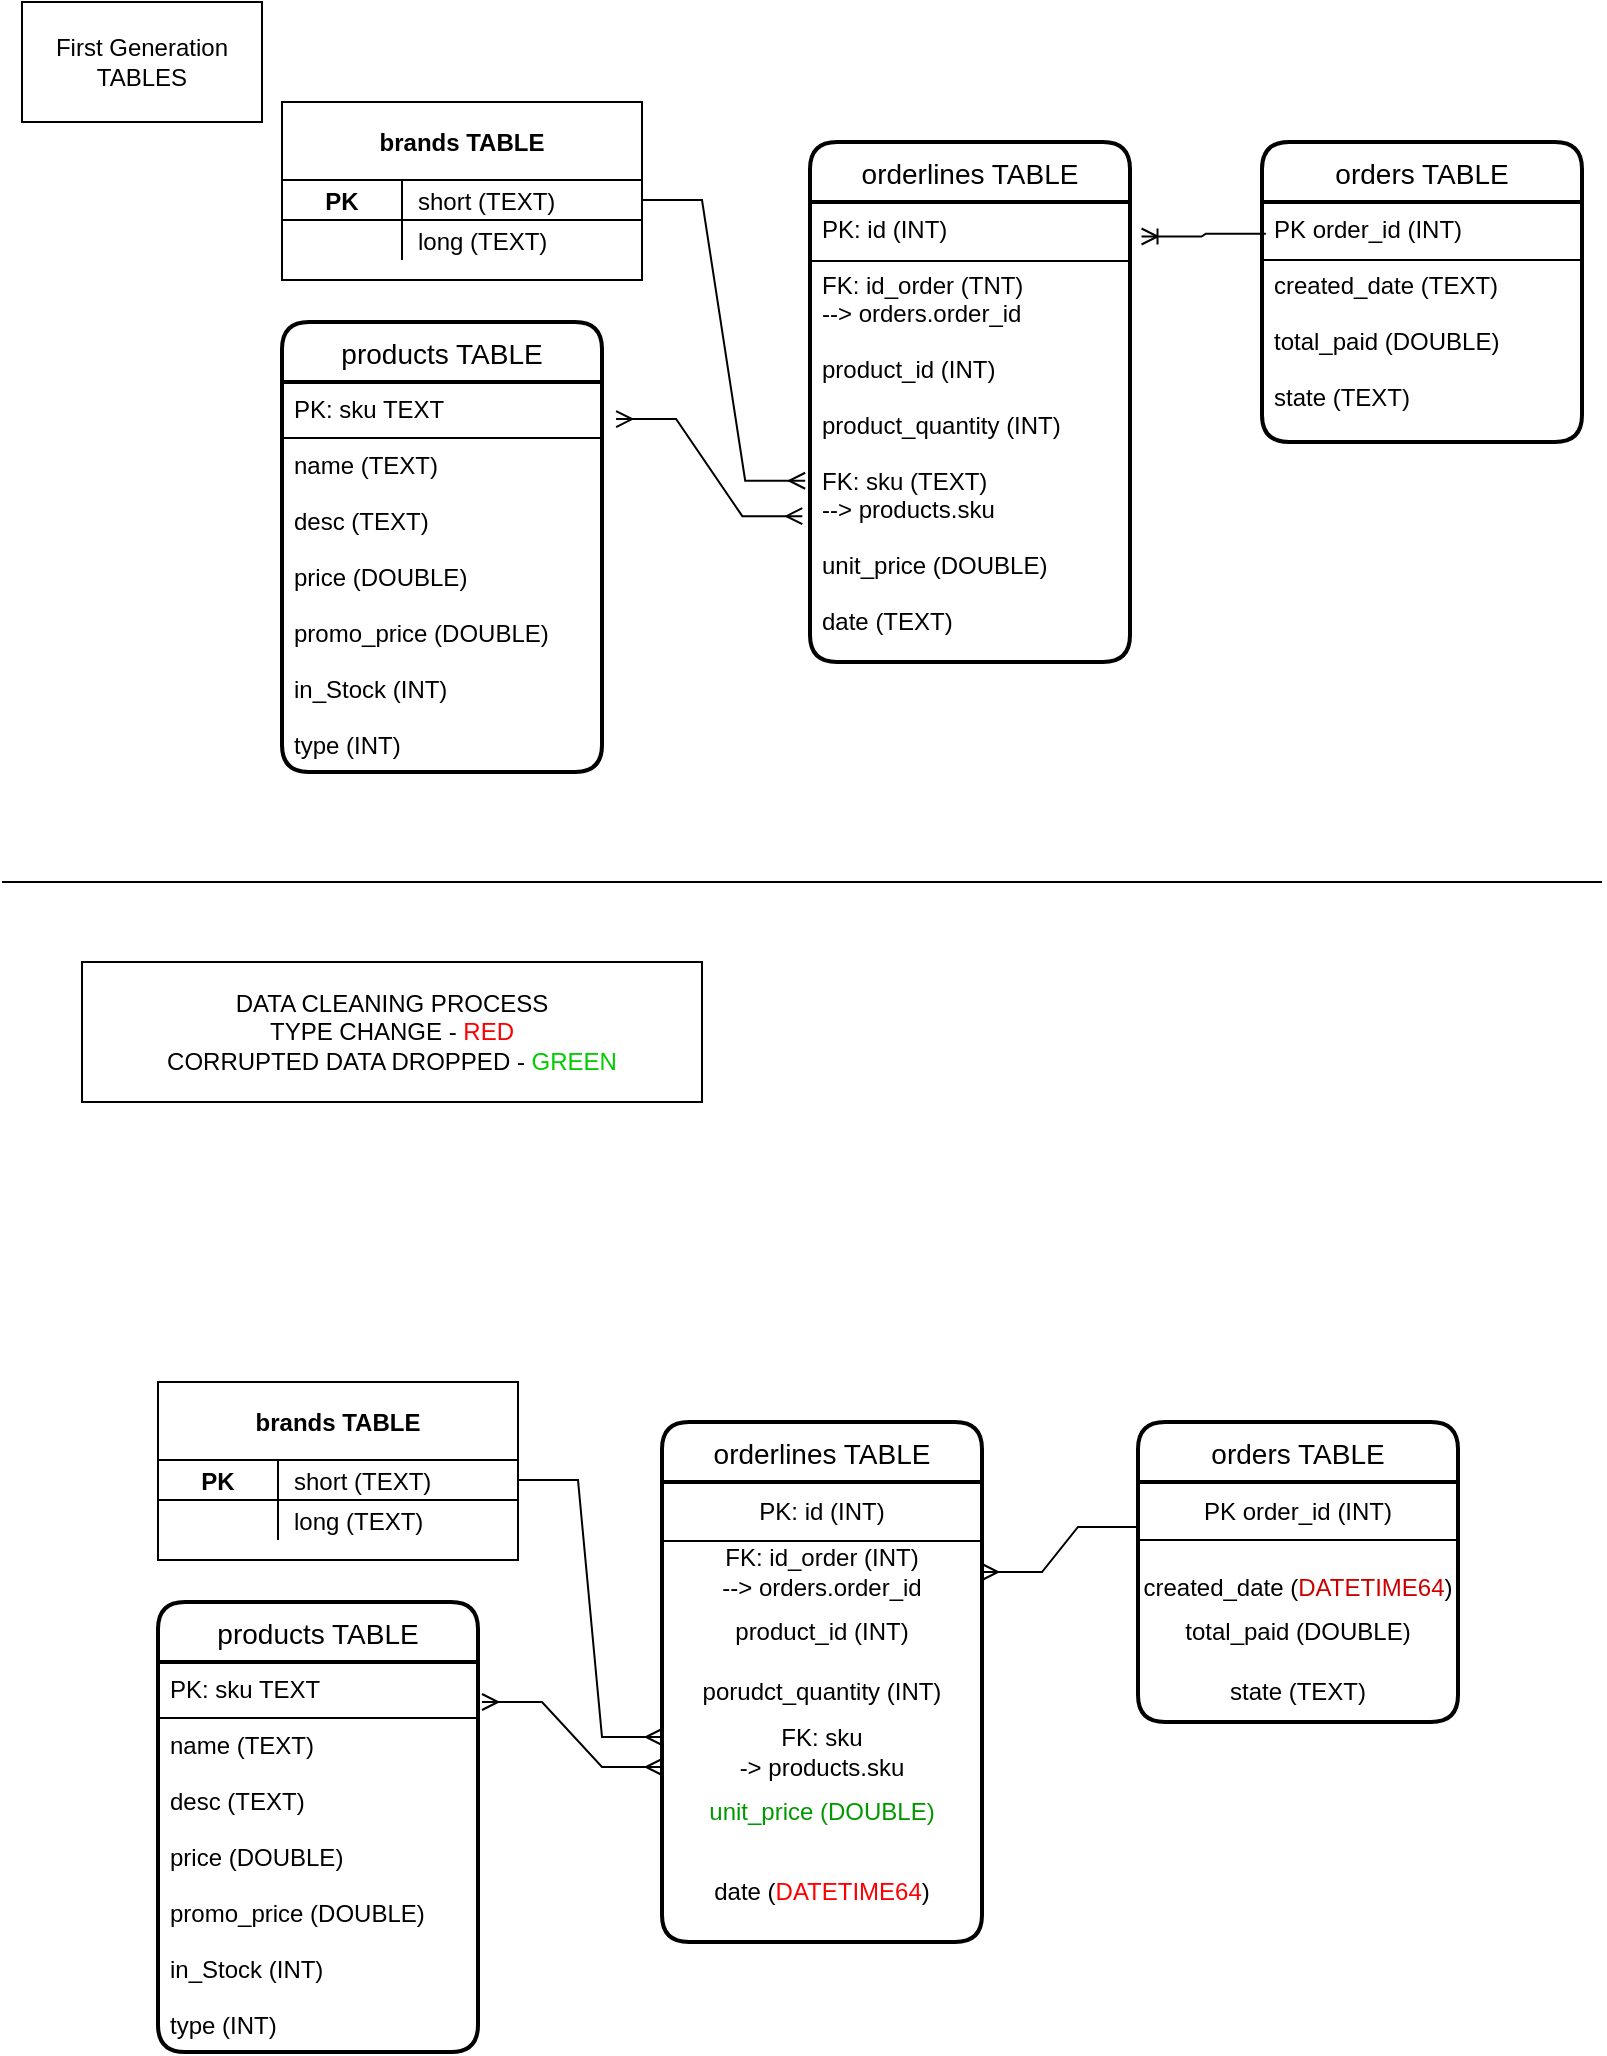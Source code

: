 <mxfile version="20.5.3" type="github" pages="2">
  <diagram id="ULZ1B1-D0B1fz7t16jAy" name="1. Generation Tables">
    <mxGraphModel dx="528" dy="329" grid="1" gridSize="10" guides="1" tooltips="1" connect="1" arrows="1" fold="1" page="1" pageScale="1" pageWidth="827" pageHeight="1169" math="0" shadow="0">
      <root>
        <mxCell id="0" />
        <mxCell id="1" parent="0" />
        <mxCell id="fCUi43STtX7U70oZnGXT-18" value="brands TABLE" style="shape=table;startSize=39;container=1;collapsible=1;childLayout=tableLayout;fixedRows=1;rowLines=0;fontStyle=1;align=center;resizeLast=1;" vertex="1" parent="1">
          <mxGeometry x="150" y="60" width="180" height="89" as="geometry" />
        </mxCell>
        <mxCell id="fCUi43STtX7U70oZnGXT-22" value="" style="shape=tableRow;horizontal=0;startSize=0;swimlaneHead=0;swimlaneBody=0;fillColor=none;collapsible=0;dropTarget=0;points=[[0,0.5],[1,0.5]];portConstraint=eastwest;top=0;left=0;right=0;bottom=1;" vertex="1" parent="fCUi43STtX7U70oZnGXT-18">
          <mxGeometry y="39" width="180" height="20" as="geometry" />
        </mxCell>
        <mxCell id="fCUi43STtX7U70oZnGXT-23" value="PK" style="shape=partialRectangle;connectable=0;fillColor=none;top=0;left=0;bottom=0;right=0;fontStyle=1;overflow=hidden;" vertex="1" parent="fCUi43STtX7U70oZnGXT-22">
          <mxGeometry width="60" height="20" as="geometry">
            <mxRectangle width="60" height="20" as="alternateBounds" />
          </mxGeometry>
        </mxCell>
        <mxCell id="fCUi43STtX7U70oZnGXT-24" value="short (TEXT)  " style="shape=partialRectangle;connectable=0;fillColor=none;top=0;left=0;bottom=0;right=0;align=left;spacingLeft=6;fontStyle=0;overflow=hidden;" vertex="1" parent="fCUi43STtX7U70oZnGXT-22">
          <mxGeometry x="60" width="120" height="20" as="geometry">
            <mxRectangle width="120" height="20" as="alternateBounds" />
          </mxGeometry>
        </mxCell>
        <mxCell id="fCUi43STtX7U70oZnGXT-25" value="" style="shape=tableRow;horizontal=0;startSize=0;swimlaneHead=0;swimlaneBody=0;fillColor=none;collapsible=0;dropTarget=0;points=[[0,0.5],[1,0.5]];portConstraint=eastwest;top=0;left=0;right=0;bottom=0;" vertex="1" parent="fCUi43STtX7U70oZnGXT-18">
          <mxGeometry y="59" width="180" height="20" as="geometry" />
        </mxCell>
        <mxCell id="fCUi43STtX7U70oZnGXT-26" value="" style="shape=partialRectangle;connectable=0;fillColor=none;top=0;left=0;bottom=0;right=0;editable=1;overflow=hidden;" vertex="1" parent="fCUi43STtX7U70oZnGXT-25">
          <mxGeometry width="60" height="20" as="geometry">
            <mxRectangle width="60" height="20" as="alternateBounds" />
          </mxGeometry>
        </mxCell>
        <mxCell id="fCUi43STtX7U70oZnGXT-27" value="long (TEXT)" style="shape=partialRectangle;connectable=0;fillColor=none;top=0;left=0;bottom=0;right=0;align=left;spacingLeft=6;overflow=hidden;" vertex="1" parent="fCUi43STtX7U70oZnGXT-25">
          <mxGeometry x="60" width="120" height="20" as="geometry">
            <mxRectangle width="120" height="20" as="alternateBounds" />
          </mxGeometry>
        </mxCell>
        <mxCell id="fCUi43STtX7U70oZnGXT-7" value="orders TABLE" style="swimlane;childLayout=stackLayout;horizontal=1;startSize=30;horizontalStack=0;rounded=1;fontSize=14;fontStyle=0;strokeWidth=2;resizeParent=0;resizeLast=1;shadow=0;dashed=0;align=center;" vertex="1" parent="1">
          <mxGeometry x="640" y="80" width="160" height="150" as="geometry" />
        </mxCell>
        <mxCell id="fCUi43STtX7U70oZnGXT-40" value="" style="endArrow=none;html=1;rounded=0;" edge="1" parent="fCUi43STtX7U70oZnGXT-7">
          <mxGeometry relative="1" as="geometry">
            <mxPoint y="59" as="sourcePoint" />
            <mxPoint x="160" y="59" as="targetPoint" />
          </mxGeometry>
        </mxCell>
        <mxCell id="fCUi43STtX7U70oZnGXT-8" value="PK order_id (INT)&#xa;&#xa;created_date (TEXT)&#xa;&#xa;total_paid (DOUBLE)&#xa;&#xa;state (TEXT)&#xa;" style="align=left;strokeColor=none;fillColor=none;spacingLeft=4;fontSize=12;verticalAlign=top;resizable=0;rotatable=0;part=1;" vertex="1" parent="fCUi43STtX7U70oZnGXT-7">
          <mxGeometry y="30" width="160" height="120" as="geometry" />
        </mxCell>
        <mxCell id="fCUi43STtX7U70oZnGXT-9" value="orderlines TABLE" style="swimlane;childLayout=stackLayout;horizontal=1;startSize=30;horizontalStack=0;rounded=1;fontSize=14;fontStyle=0;strokeWidth=2;resizeParent=0;resizeLast=1;shadow=0;dashed=0;align=center;" vertex="1" parent="1">
          <mxGeometry x="414" y="80" width="160" height="260" as="geometry" />
        </mxCell>
        <mxCell id="fCUi43STtX7U70oZnGXT-39" value="" style="endArrow=none;html=1;rounded=0;" edge="1" parent="fCUi43STtX7U70oZnGXT-9">
          <mxGeometry relative="1" as="geometry">
            <mxPoint y="59.5" as="sourcePoint" />
            <mxPoint x="160" y="59.5" as="targetPoint" />
          </mxGeometry>
        </mxCell>
        <mxCell id="fCUi43STtX7U70oZnGXT-10" value="PK: id (INT)&#xa;&#xa;FK: id_order (TNT)&#xa;--&gt; orders.order_id&#xa;&#xa;product_id (INT)&#xa;&#xa;product_quantity (INT)&#xa;&#xa;FK: sku (TEXT)&#xa;--&gt; products.sku&#xa;&#xa;unit_price (DOUBLE)&#xa;&#xa;date (TEXT)&#xa;" style="align=left;strokeColor=none;fillColor=none;spacingLeft=4;fontSize=12;verticalAlign=top;resizable=0;rotatable=0;part=1;" vertex="1" parent="fCUi43STtX7U70oZnGXT-9">
          <mxGeometry y="30" width="160" height="230" as="geometry" />
        </mxCell>
        <mxCell id="fCUi43STtX7U70oZnGXT-11" value="products TABLE" style="swimlane;childLayout=stackLayout;horizontal=1;startSize=30;horizontalStack=0;rounded=1;fontSize=14;fontStyle=0;strokeWidth=2;resizeParent=0;resizeLast=1;shadow=0;dashed=0;align=center;" vertex="1" parent="1">
          <mxGeometry x="150" y="170" width="160" height="225" as="geometry" />
        </mxCell>
        <mxCell id="fCUi43STtX7U70oZnGXT-35" value="" style="endArrow=none;html=1;rounded=0;" edge="1" parent="fCUi43STtX7U70oZnGXT-11">
          <mxGeometry relative="1" as="geometry">
            <mxPoint y="58" as="sourcePoint" />
            <mxPoint x="160" y="58" as="targetPoint" />
          </mxGeometry>
        </mxCell>
        <mxCell id="fCUi43STtX7U70oZnGXT-12" value="PK: sku TEXT&#xa;&#xa;name (TEXT)&#xa;&#xa;desc (TEXT)&#xa;&#xa;price (DOUBLE)&#xa;&#xa;promo_price (DOUBLE)&#xa;&#xa;in_Stock (INT)&#xa;&#xa;type (INT)" style="align=left;strokeColor=none;fillColor=none;spacingLeft=4;fontSize=12;verticalAlign=top;resizable=0;rotatable=0;part=1;" vertex="1" parent="fCUi43STtX7U70oZnGXT-11">
          <mxGeometry y="30" width="160" height="195" as="geometry" />
        </mxCell>
        <mxCell id="fCUi43STtX7U70oZnGXT-41" value="" style="edgeStyle=entityRelationEdgeStyle;fontSize=12;html=1;endArrow=ERoneToMany;rounded=0;exitX=0.012;exitY=0.132;exitDx=0;exitDy=0;exitPerimeter=0;entryX=1.036;entryY=0.075;entryDx=0;entryDy=0;entryPerimeter=0;" edge="1" parent="1" source="fCUi43STtX7U70oZnGXT-8" target="fCUi43STtX7U70oZnGXT-10">
          <mxGeometry width="100" height="100" relative="1" as="geometry">
            <mxPoint x="470" y="270" as="sourcePoint" />
            <mxPoint x="570" y="170" as="targetPoint" />
          </mxGeometry>
        </mxCell>
        <mxCell id="fCUi43STtX7U70oZnGXT-43" value="" style="edgeStyle=entityRelationEdgeStyle;fontSize=12;html=1;endArrow=ERmany;rounded=0;exitX=1;exitY=0.5;exitDx=0;exitDy=0;entryX=-0.015;entryY=0.606;entryDx=0;entryDy=0;entryPerimeter=0;" edge="1" parent="1" source="fCUi43STtX7U70oZnGXT-22" target="fCUi43STtX7U70oZnGXT-10">
          <mxGeometry width="100" height="100" relative="1" as="geometry">
            <mxPoint x="50" y="100" as="sourcePoint" />
            <mxPoint x="120" y="180" as="targetPoint" />
          </mxGeometry>
        </mxCell>
        <mxCell id="fCUi43STtX7U70oZnGXT-44" value="" style="edgeStyle=entityRelationEdgeStyle;fontSize=12;html=1;endArrow=ERmany;startArrow=ERmany;rounded=0;exitX=1.044;exitY=0.095;exitDx=0;exitDy=0;exitPerimeter=0;entryX=-0.024;entryY=0.683;entryDx=0;entryDy=0;entryPerimeter=0;" edge="1" parent="1" source="fCUi43STtX7U70oZnGXT-12" target="fCUi43STtX7U70oZnGXT-10">
          <mxGeometry width="100" height="100" relative="1" as="geometry">
            <mxPoint x="260" y="270" as="sourcePoint" />
            <mxPoint x="360" y="170" as="targetPoint" />
          </mxGeometry>
        </mxCell>
        <mxCell id="fCUi43STtX7U70oZnGXT-45" value="First Generation TABLES" style="whiteSpace=wrap;html=1;" vertex="1" parent="1">
          <mxGeometry x="20" y="10" width="120" height="60" as="geometry" />
        </mxCell>
        <mxCell id="yr16UcvPJ8HkQrDd6ddP-1" value="" style="endArrow=none;html=1;rounded=0;" edge="1" parent="1">
          <mxGeometry width="50" height="50" relative="1" as="geometry">
            <mxPoint x="10" y="450" as="sourcePoint" />
            <mxPoint x="810" y="450" as="targetPoint" />
          </mxGeometry>
        </mxCell>
        <mxCell id="yr16UcvPJ8HkQrDd6ddP-2" value="brands TABLE" style="shape=table;startSize=39;container=1;collapsible=1;childLayout=tableLayout;fixedRows=1;rowLines=0;fontStyle=1;align=center;resizeLast=1;" vertex="1" parent="1">
          <mxGeometry x="88" y="700" width="180" height="89" as="geometry" />
        </mxCell>
        <mxCell id="yr16UcvPJ8HkQrDd6ddP-3" value="" style="shape=tableRow;horizontal=0;startSize=0;swimlaneHead=0;swimlaneBody=0;fillColor=none;collapsible=0;dropTarget=0;points=[[0,0.5],[1,0.5]];portConstraint=eastwest;top=0;left=0;right=0;bottom=1;" vertex="1" parent="yr16UcvPJ8HkQrDd6ddP-2">
          <mxGeometry y="39" width="180" height="20" as="geometry" />
        </mxCell>
        <mxCell id="yr16UcvPJ8HkQrDd6ddP-4" value="PK" style="shape=partialRectangle;connectable=0;fillColor=none;top=0;left=0;bottom=0;right=0;fontStyle=1;overflow=hidden;" vertex="1" parent="yr16UcvPJ8HkQrDd6ddP-3">
          <mxGeometry width="60" height="20" as="geometry">
            <mxRectangle width="60" height="20" as="alternateBounds" />
          </mxGeometry>
        </mxCell>
        <mxCell id="yr16UcvPJ8HkQrDd6ddP-5" value="short (TEXT)  " style="shape=partialRectangle;connectable=0;fillColor=none;top=0;left=0;bottom=0;right=0;align=left;spacingLeft=6;fontStyle=0;overflow=hidden;" vertex="1" parent="yr16UcvPJ8HkQrDd6ddP-3">
          <mxGeometry x="60" width="120" height="20" as="geometry">
            <mxRectangle width="120" height="20" as="alternateBounds" />
          </mxGeometry>
        </mxCell>
        <mxCell id="yr16UcvPJ8HkQrDd6ddP-6" value="" style="shape=tableRow;horizontal=0;startSize=0;swimlaneHead=0;swimlaneBody=0;fillColor=none;collapsible=0;dropTarget=0;points=[[0,0.5],[1,0.5]];portConstraint=eastwest;top=0;left=0;right=0;bottom=0;" vertex="1" parent="yr16UcvPJ8HkQrDd6ddP-2">
          <mxGeometry y="59" width="180" height="20" as="geometry" />
        </mxCell>
        <mxCell id="yr16UcvPJ8HkQrDd6ddP-7" value="" style="shape=partialRectangle;connectable=0;fillColor=none;top=0;left=0;bottom=0;right=0;editable=1;overflow=hidden;" vertex="1" parent="yr16UcvPJ8HkQrDd6ddP-6">
          <mxGeometry width="60" height="20" as="geometry">
            <mxRectangle width="60" height="20" as="alternateBounds" />
          </mxGeometry>
        </mxCell>
        <mxCell id="yr16UcvPJ8HkQrDd6ddP-8" value="long (TEXT)" style="shape=partialRectangle;connectable=0;fillColor=none;top=0;left=0;bottom=0;right=0;align=left;spacingLeft=6;overflow=hidden;fontStyle=0" vertex="1" parent="yr16UcvPJ8HkQrDd6ddP-6">
          <mxGeometry x="60" width="120" height="20" as="geometry">
            <mxRectangle width="120" height="20" as="alternateBounds" />
          </mxGeometry>
        </mxCell>
        <mxCell id="yr16UcvPJ8HkQrDd6ddP-9" value="orders TABLE" style="swimlane;childLayout=stackLayout;horizontal=1;startSize=30;horizontalStack=0;rounded=1;fontSize=14;fontStyle=0;strokeWidth=2;resizeParent=0;resizeLast=1;shadow=0;dashed=0;align=center;" vertex="1" parent="1">
          <mxGeometry x="578" y="720" width="160" height="150" as="geometry" />
        </mxCell>
        <mxCell id="yr16UcvPJ8HkQrDd6ddP-10" value="" style="endArrow=none;html=1;rounded=0;" edge="1" parent="yr16UcvPJ8HkQrDd6ddP-9">
          <mxGeometry relative="1" as="geometry">
            <mxPoint y="59" as="sourcePoint" />
            <mxPoint x="160" y="59" as="targetPoint" />
          </mxGeometry>
        </mxCell>
        <mxCell id="yr16UcvPJ8HkQrDd6ddP-33" value="&lt;span style=&quot;text-align: left;&quot;&gt;PK order_id (INT)&lt;/span&gt;" style="text;html=1;strokeColor=none;fillColor=none;align=center;verticalAlign=middle;whiteSpace=wrap;rounded=0;labelBorderColor=none;fontColor=#000000;" vertex="1" parent="yr16UcvPJ8HkQrDd6ddP-9">
          <mxGeometry y="30" width="160" height="30" as="geometry" />
        </mxCell>
        <mxCell id="yr16UcvPJ8HkQrDd6ddP-34" value="&lt;br style=&quot;padding: 0px; margin: 0px; text-align: left;&quot;&gt;&lt;span style=&quot;text-align: left;&quot;&gt;created_date (&lt;font color=&quot;#cc0000&quot;&gt;DATETIME64&lt;/font&gt;)&lt;/span&gt;" style="text;html=1;strokeColor=none;fillColor=none;align=center;verticalAlign=middle;whiteSpace=wrap;rounded=0;labelBorderColor=none;fontColor=#000000;" vertex="1" parent="yr16UcvPJ8HkQrDd6ddP-9">
          <mxGeometry y="60" width="160" height="30" as="geometry" />
        </mxCell>
        <mxCell id="yr16UcvPJ8HkQrDd6ddP-35" value="&lt;span style=&quot;text-align: left;&quot;&gt;total_paid (DOUBLE)&lt;/span&gt;" style="text;html=1;strokeColor=none;fillColor=none;align=center;verticalAlign=middle;whiteSpace=wrap;rounded=0;labelBorderColor=none;fontColor=#000000;" vertex="1" parent="yr16UcvPJ8HkQrDd6ddP-9">
          <mxGeometry y="90" width="160" height="30" as="geometry" />
        </mxCell>
        <mxCell id="yr16UcvPJ8HkQrDd6ddP-32" value="&lt;span style=&quot;text-align: left;&quot;&gt;state (TEXT)&lt;/span&gt;" style="text;html=1;strokeColor=none;fillColor=none;align=center;verticalAlign=middle;whiteSpace=wrap;rounded=0;labelBorderColor=none;fontColor=#000000;" vertex="1" parent="yr16UcvPJ8HkQrDd6ddP-9">
          <mxGeometry y="120" width="160" height="30" as="geometry" />
        </mxCell>
        <mxCell id="yr16UcvPJ8HkQrDd6ddP-12" value="orderlines TABLE" style="swimlane;childLayout=stackLayout;horizontal=1;startSize=30;horizontalStack=0;rounded=1;fontSize=14;fontStyle=0;strokeWidth=2;resizeParent=0;resizeLast=1;shadow=0;dashed=0;align=center;" vertex="1" parent="1">
          <mxGeometry x="340" y="720" width="160" height="260" as="geometry" />
        </mxCell>
        <mxCell id="yr16UcvPJ8HkQrDd6ddP-13" value="" style="endArrow=none;html=1;rounded=0;" edge="1" parent="yr16UcvPJ8HkQrDd6ddP-12">
          <mxGeometry relative="1" as="geometry">
            <mxPoint y="59.5" as="sourcePoint" />
            <mxPoint x="160" y="59.5" as="targetPoint" />
          </mxGeometry>
        </mxCell>
        <mxCell id="yr16UcvPJ8HkQrDd6ddP-26" value="PK: id (INT)" style="text;html=1;strokeColor=none;fillColor=none;align=center;verticalAlign=middle;whiteSpace=wrap;rounded=0;labelBorderColor=none;fontColor=#000000;" vertex="1" parent="yr16UcvPJ8HkQrDd6ddP-12">
          <mxGeometry y="30" width="160" height="30" as="geometry" />
        </mxCell>
        <mxCell id="yr16UcvPJ8HkQrDd6ddP-24" value="FK: id_order (INT)&lt;br&gt;--&amp;gt; orders.order_id" style="text;html=1;strokeColor=none;fillColor=none;align=center;verticalAlign=middle;whiteSpace=wrap;rounded=0;labelBorderColor=none;fontColor=#000000;" vertex="1" parent="yr16UcvPJ8HkQrDd6ddP-12">
          <mxGeometry y="60" width="160" height="30" as="geometry" />
        </mxCell>
        <mxCell id="yr16UcvPJ8HkQrDd6ddP-27" value="product_id (INT)" style="text;html=1;strokeColor=none;fillColor=none;align=center;verticalAlign=middle;whiteSpace=wrap;rounded=0;labelBorderColor=none;fontColor=#000000;" vertex="1" parent="yr16UcvPJ8HkQrDd6ddP-12">
          <mxGeometry y="90" width="160" height="30" as="geometry" />
        </mxCell>
        <mxCell id="yr16UcvPJ8HkQrDd6ddP-28" value="porudct_quantity (INT)" style="text;html=1;strokeColor=none;fillColor=none;align=center;verticalAlign=middle;whiteSpace=wrap;rounded=0;labelBorderColor=none;fontColor=#000000;" vertex="1" parent="yr16UcvPJ8HkQrDd6ddP-12">
          <mxGeometry y="120" width="160" height="30" as="geometry" />
        </mxCell>
        <mxCell id="yr16UcvPJ8HkQrDd6ddP-30" value="FK: sku&lt;br&gt;-&amp;gt; products.sku" style="text;html=1;strokeColor=none;fillColor=none;align=center;verticalAlign=middle;whiteSpace=wrap;rounded=0;labelBorderColor=none;fontColor=#000000;" vertex="1" parent="yr16UcvPJ8HkQrDd6ddP-12">
          <mxGeometry y="150" width="160" height="30" as="geometry" />
        </mxCell>
        <mxCell id="yr16UcvPJ8HkQrDd6ddP-31" value="&lt;font color=&quot;#009900&quot;&gt;unit_price (DOUBLE)&lt;/font&gt;" style="text;html=1;strokeColor=none;fillColor=none;align=center;verticalAlign=middle;whiteSpace=wrap;rounded=0;labelBorderColor=none;fontColor=#000000;" vertex="1" parent="yr16UcvPJ8HkQrDd6ddP-12">
          <mxGeometry y="180" width="160" height="30" as="geometry" />
        </mxCell>
        <mxCell id="yr16UcvPJ8HkQrDd6ddP-29" value="date (&lt;font color=&quot;#ff0000&quot;&gt;DATETIME64&lt;/font&gt;)" style="text;html=1;strokeColor=none;fillColor=none;align=center;verticalAlign=middle;whiteSpace=wrap;rounded=0;labelBorderColor=none;fontColor=#000000;" vertex="1" parent="yr16UcvPJ8HkQrDd6ddP-12">
          <mxGeometry y="210" width="160" height="50" as="geometry" />
        </mxCell>
        <mxCell id="yr16UcvPJ8HkQrDd6ddP-15" value="products TABLE" style="swimlane;childLayout=stackLayout;horizontal=1;startSize=30;horizontalStack=0;rounded=1;fontSize=14;fontStyle=0;strokeWidth=2;resizeParent=0;resizeLast=1;shadow=0;dashed=0;align=center;" vertex="1" parent="1">
          <mxGeometry x="88" y="810" width="160" height="225" as="geometry" />
        </mxCell>
        <mxCell id="yr16UcvPJ8HkQrDd6ddP-16" value="" style="endArrow=none;html=1;rounded=0;" edge="1" parent="yr16UcvPJ8HkQrDd6ddP-15">
          <mxGeometry relative="1" as="geometry">
            <mxPoint y="58" as="sourcePoint" />
            <mxPoint x="160" y="58" as="targetPoint" />
          </mxGeometry>
        </mxCell>
        <mxCell id="yr16UcvPJ8HkQrDd6ddP-17" value="PK: sku TEXT&#xa;&#xa;name (TEXT)&#xa;&#xa;desc (TEXT)&#xa;&#xa;price (DOUBLE)&#xa;&#xa;promo_price (DOUBLE)&#xa;&#xa;in_Stock (INT)&#xa;&#xa;type (INT)" style="align=left;strokeColor=none;fillColor=none;spacingLeft=4;fontSize=12;verticalAlign=top;resizable=0;rotatable=0;part=1;" vertex="1" parent="yr16UcvPJ8HkQrDd6ddP-15">
          <mxGeometry y="30" width="160" height="195" as="geometry" />
        </mxCell>
        <mxCell id="yr16UcvPJ8HkQrDd6ddP-19" value="" style="edgeStyle=entityRelationEdgeStyle;fontSize=12;html=1;endArrow=ERmany;rounded=0;exitX=1;exitY=0.5;exitDx=0;exitDy=0;entryX=0;entryY=0.25;entryDx=0;entryDy=0;" edge="1" parent="1" source="yr16UcvPJ8HkQrDd6ddP-3" target="yr16UcvPJ8HkQrDd6ddP-30">
          <mxGeometry width="100" height="100" relative="1" as="geometry">
            <mxPoint x="-12" y="740" as="sourcePoint" />
            <mxPoint x="349.6" y="901.2" as="targetPoint" />
          </mxGeometry>
        </mxCell>
        <mxCell id="yr16UcvPJ8HkQrDd6ddP-20" value="" style="edgeStyle=entityRelationEdgeStyle;fontSize=12;html=1;endArrow=ERmany;startArrow=ERmany;rounded=0;entryX=0;entryY=0.75;entryDx=0;entryDy=0;" edge="1" parent="1" target="yr16UcvPJ8HkQrDd6ddP-30">
          <mxGeometry width="100" height="100" relative="1" as="geometry">
            <mxPoint x="250" y="860" as="sourcePoint" />
            <mxPoint x="348.16" y="916.6" as="targetPoint" />
          </mxGeometry>
        </mxCell>
        <mxCell id="yr16UcvPJ8HkQrDd6ddP-21" value="DATA CLEANING PROCESS&lt;br&gt;TYPE CHANGE - &lt;font color=&quot;#ff0000&quot;&gt;RED&lt;br&gt;&lt;/font&gt;CORRUPTED DATA DROPPED - &lt;font color=&quot;#00cc00&quot;&gt;GREEN&lt;/font&gt;&lt;br&gt;" style="whiteSpace=wrap;html=1;" vertex="1" parent="1">
          <mxGeometry x="50" y="490" width="310" height="70" as="geometry" />
        </mxCell>
        <mxCell id="yr16UcvPJ8HkQrDd6ddP-37" value="" style="edgeStyle=entityRelationEdgeStyle;fontSize=12;html=1;endArrow=ERmany;rounded=0;fontColor=#CC0000;exitX=0;exitY=0.75;exitDx=0;exitDy=0;entryX=1;entryY=0.5;entryDx=0;entryDy=0;" edge="1" parent="1" source="yr16UcvPJ8HkQrDd6ddP-33" target="yr16UcvPJ8HkQrDd6ddP-24">
          <mxGeometry width="100" height="100" relative="1" as="geometry">
            <mxPoint x="430" y="840" as="sourcePoint" />
            <mxPoint x="530" y="740" as="targetPoint" />
          </mxGeometry>
        </mxCell>
      </root>
    </mxGraphModel>
  </diagram>
  <diagram id="OQnCqpOgHeIeTl52zVCR" name="Seite-2">
    <mxGraphModel dx="739" dy="460" grid="1" gridSize="10" guides="1" tooltips="1" connect="1" arrows="1" fold="1" page="1" pageScale="1" pageWidth="827" pageHeight="1169" math="0" shadow="0">
      <root>
        <mxCell id="0" />
        <mxCell id="1" parent="0" />
      </root>
    </mxGraphModel>
  </diagram>
</mxfile>
